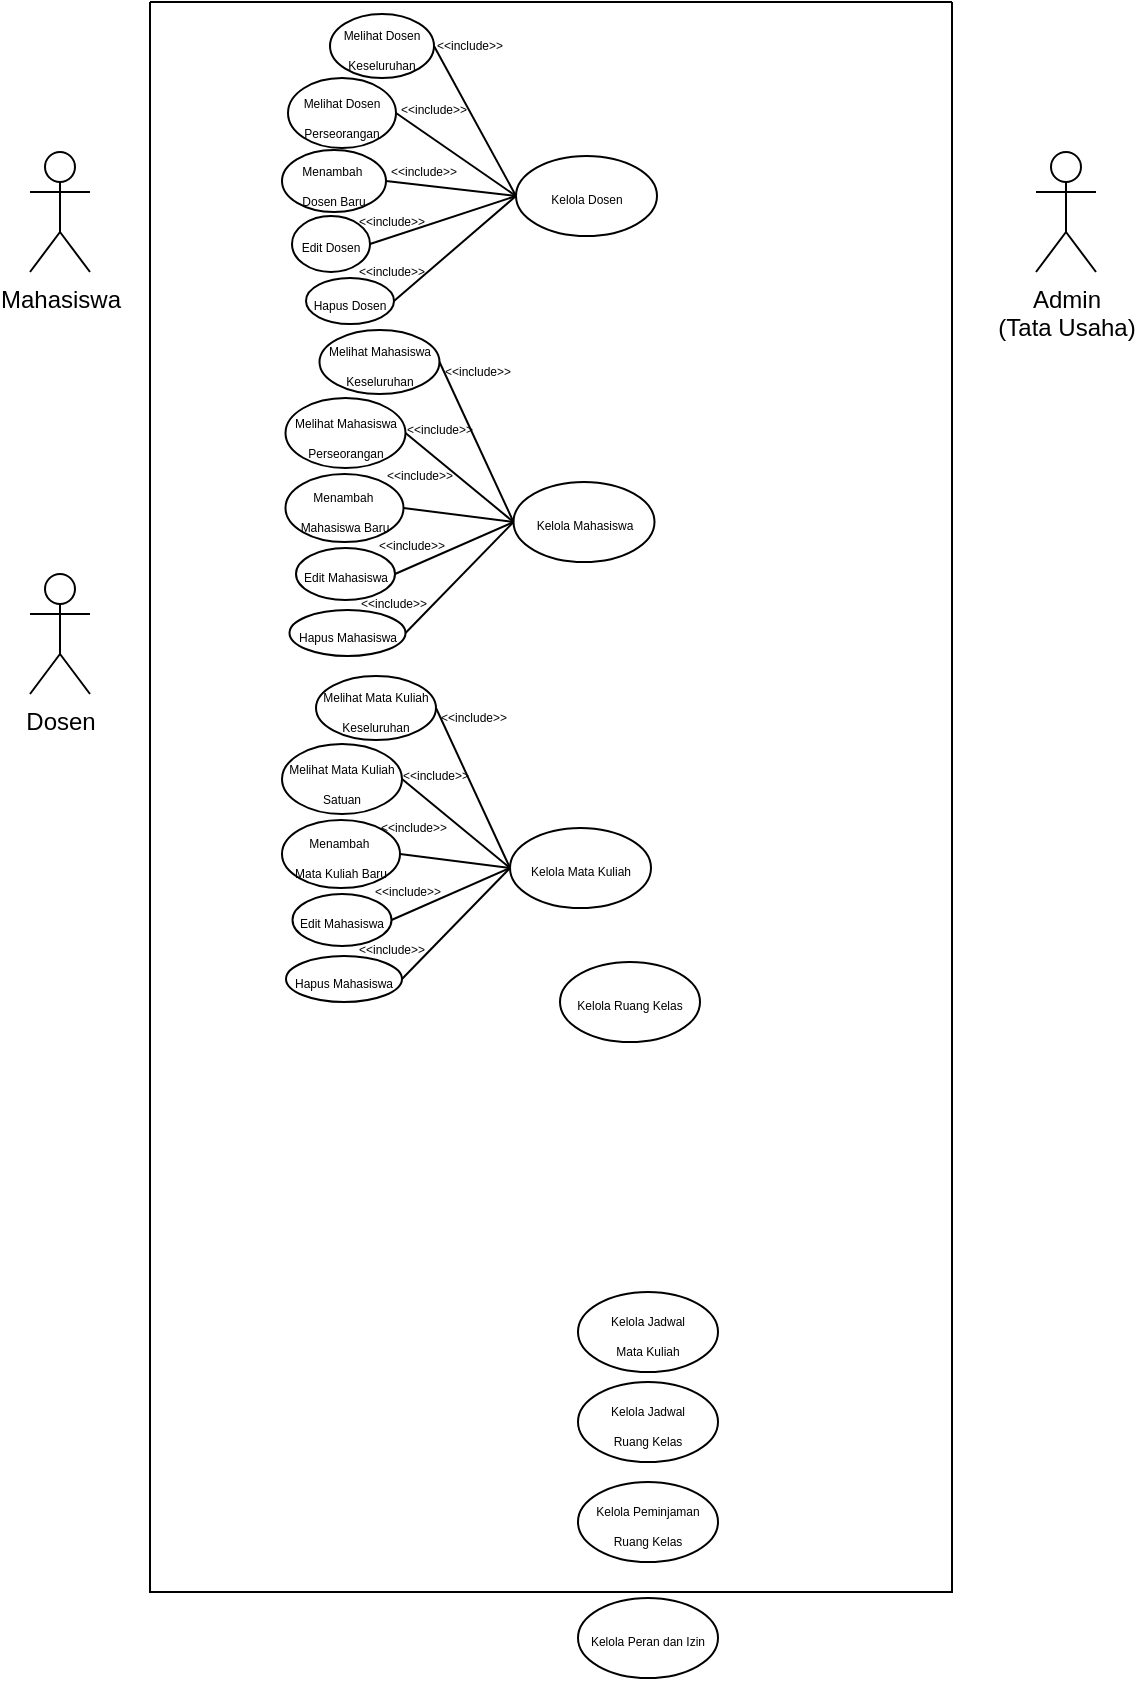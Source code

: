 <mxfile version="27.0.9">
  <diagram name="Page-1" id="gbsmE6_mIlmgnAvDdhPM">
    <mxGraphModel dx="1411" dy="979" grid="0" gridSize="10" guides="1" tooltips="1" connect="1" arrows="1" fold="1" page="0" pageScale="1" pageWidth="850" pageHeight="1100" math="0" shadow="0">
      <root>
        <mxCell id="0" />
        <mxCell id="1" parent="0" />
        <mxCell id="b1xzSJ63PG0eWYPtz2-o-1" value="Mahasiswa" style="shape=umlActor;verticalLabelPosition=bottom;verticalAlign=top;html=1;outlineConnect=0;" vertex="1" parent="1">
          <mxGeometry x="-39" y="-34" width="30" height="60" as="geometry" />
        </mxCell>
        <mxCell id="b1xzSJ63PG0eWYPtz2-o-2" value="Admin&lt;div&gt;(Tata Usaha)&lt;/div&gt;" style="shape=umlActor;verticalLabelPosition=bottom;verticalAlign=top;html=1;outlineConnect=0;" vertex="1" parent="1">
          <mxGeometry x="464" y="-34" width="30" height="60" as="geometry" />
        </mxCell>
        <mxCell id="b1xzSJ63PG0eWYPtz2-o-3" value="Dosen" style="shape=umlActor;verticalLabelPosition=bottom;verticalAlign=top;html=1;outlineConnect=0;" vertex="1" parent="1">
          <mxGeometry x="-39" y="177" width="30" height="60" as="geometry" />
        </mxCell>
        <mxCell id="b1xzSJ63PG0eWYPtz2-o-4" value="" style="swimlane;startSize=0;" vertex="1" parent="1">
          <mxGeometry x="21" y="-109" width="401" height="795" as="geometry" />
        </mxCell>
        <mxCell id="b1xzSJ63PG0eWYPtz2-o-5" value="&lt;font style=&quot;font-size: 6px;&quot;&gt;Kelola Dosen&lt;/font&gt;" style="ellipse;whiteSpace=wrap;html=1;verticalAlign=middle;align=center;" vertex="1" parent="b1xzSJ63PG0eWYPtz2-o-4">
          <mxGeometry x="183" y="77" width="70.5" height="40" as="geometry" />
        </mxCell>
        <mxCell id="b1xzSJ63PG0eWYPtz2-o-6" value="&lt;font style=&quot;font-size: 6px;&quot;&gt;Kelola Mahasiswa&lt;/font&gt;" style="ellipse;whiteSpace=wrap;html=1;verticalAlign=middle;align=center;" vertex="1" parent="b1xzSJ63PG0eWYPtz2-o-4">
          <mxGeometry x="181.75" y="240" width="70.5" height="40" as="geometry" />
        </mxCell>
        <mxCell id="b1xzSJ63PG0eWYPtz2-o-8" value="&lt;font style=&quot;font-size: 6px;&quot;&gt;Kelola Ruang Kelas&lt;/font&gt;" style="ellipse;whiteSpace=wrap;html=1;verticalAlign=middle;align=center;" vertex="1" parent="b1xzSJ63PG0eWYPtz2-o-4">
          <mxGeometry x="205" y="480" width="70" height="40" as="geometry" />
        </mxCell>
        <mxCell id="b1xzSJ63PG0eWYPtz2-o-9" value="&lt;font style=&quot;font-size: 6px;&quot;&gt;Kelola Jadwal&lt;/font&gt;&lt;div&gt;&lt;font style=&quot;font-size: 6px;&quot;&gt;Mata Kuliah&lt;/font&gt;&lt;/div&gt;" style="ellipse;whiteSpace=wrap;html=1;verticalAlign=middle;align=center;" vertex="1" parent="b1xzSJ63PG0eWYPtz2-o-4">
          <mxGeometry x="214" y="645" width="70" height="40" as="geometry" />
        </mxCell>
        <mxCell id="b1xzSJ63PG0eWYPtz2-o-10" value="&lt;font style=&quot;font-size: 6px;&quot;&gt;Kelola Jadwal&lt;/font&gt;&lt;div&gt;&lt;font style=&quot;font-size: 6px;&quot;&gt;Ruang Kelas&lt;/font&gt;&lt;/div&gt;" style="ellipse;whiteSpace=wrap;html=1;verticalAlign=middle;align=center;" vertex="1" parent="b1xzSJ63PG0eWYPtz2-o-4">
          <mxGeometry x="214" y="690" width="70" height="40" as="geometry" />
        </mxCell>
        <mxCell id="b1xzSJ63PG0eWYPtz2-o-11" value="&lt;font style=&quot;font-size: 6px;&quot;&gt;Kelola Peminjaman&lt;/font&gt;&lt;div&gt;&lt;font style=&quot;font-size: 6px;&quot;&gt;Ruang Kelas&lt;/font&gt;&lt;/div&gt;" style="ellipse;whiteSpace=wrap;html=1;verticalAlign=middle;align=center;" vertex="1" parent="b1xzSJ63PG0eWYPtz2-o-4">
          <mxGeometry x="214" y="740" width="70" height="40" as="geometry" />
        </mxCell>
        <mxCell id="b1xzSJ63PG0eWYPtz2-o-12" value="&lt;span style=&quot;font-size: 6px;&quot;&gt;Kelola Peran dan Izin&lt;/span&gt;" style="ellipse;whiteSpace=wrap;html=1;verticalAlign=middle;align=center;" vertex="1" parent="b1xzSJ63PG0eWYPtz2-o-4">
          <mxGeometry x="214" y="798" width="70" height="40" as="geometry" />
        </mxCell>
        <mxCell id="b1xzSJ63PG0eWYPtz2-o-13" value="&lt;span style=&quot;font-size: 6px;&quot;&gt;Melihat Dosen Keseluruhan&lt;/span&gt;" style="ellipse;whiteSpace=wrap;html=1;verticalAlign=middle;align=center;" vertex="1" parent="b1xzSJ63PG0eWYPtz2-o-4">
          <mxGeometry x="90" y="6" width="52" height="32" as="geometry" />
        </mxCell>
        <mxCell id="b1xzSJ63PG0eWYPtz2-o-14" value="&lt;span style=&quot;font-size: 6px;&quot;&gt;Melihat Dosen Perseorangan&lt;/span&gt;" style="ellipse;whiteSpace=wrap;html=1;verticalAlign=middle;align=center;" vertex="1" parent="b1xzSJ63PG0eWYPtz2-o-4">
          <mxGeometry x="69" y="38" width="54" height="35" as="geometry" />
        </mxCell>
        <mxCell id="b1xzSJ63PG0eWYPtz2-o-15" value="&lt;span style=&quot;font-size: 6px;&quot;&gt;Menambah&amp;nbsp;&lt;/span&gt;&lt;div&gt;&lt;span style=&quot;font-size: 6px;&quot;&gt;Dosen Baru&lt;/span&gt;&lt;/div&gt;" style="ellipse;whiteSpace=wrap;html=1;verticalAlign=middle;align=center;" vertex="1" parent="b1xzSJ63PG0eWYPtz2-o-4">
          <mxGeometry x="66" y="74" width="52" height="31" as="geometry" />
        </mxCell>
        <mxCell id="b1xzSJ63PG0eWYPtz2-o-16" value="&lt;span style=&quot;font-size: 6px;&quot;&gt;Edit Dosen&lt;/span&gt;" style="ellipse;whiteSpace=wrap;html=1;verticalAlign=middle;align=center;" vertex="1" parent="b1xzSJ63PG0eWYPtz2-o-4">
          <mxGeometry x="71" y="107" width="39" height="28" as="geometry" />
        </mxCell>
        <mxCell id="b1xzSJ63PG0eWYPtz2-o-17" value="&lt;span style=&quot;font-size: 6px;&quot;&gt;Hapus Dosen&lt;/span&gt;" style="ellipse;whiteSpace=wrap;html=1;verticalAlign=middle;align=center;" vertex="1" parent="b1xzSJ63PG0eWYPtz2-o-4">
          <mxGeometry x="78" y="138" width="44" height="23" as="geometry" />
        </mxCell>
        <mxCell id="b1xzSJ63PG0eWYPtz2-o-19" value="" style="endArrow=none;html=1;rounded=0;fontSize=12;startSize=8;endSize=8;curved=1;entryX=0;entryY=0.5;entryDx=0;entryDy=0;exitX=1;exitY=0.5;exitDx=0;exitDy=0;" edge="1" parent="b1xzSJ63PG0eWYPtz2-o-4" source="b1xzSJ63PG0eWYPtz2-o-13" target="b1xzSJ63PG0eWYPtz2-o-5">
          <mxGeometry width="50" height="50" relative="1" as="geometry">
            <mxPoint x="168" y="174" as="sourcePoint" />
            <mxPoint x="218" y="124" as="targetPoint" />
          </mxGeometry>
        </mxCell>
        <mxCell id="b1xzSJ63PG0eWYPtz2-o-20" value="" style="endArrow=none;html=1;rounded=0;fontSize=12;startSize=8;endSize=8;curved=1;exitX=1;exitY=0.5;exitDx=0;exitDy=0;" edge="1" parent="b1xzSJ63PG0eWYPtz2-o-4" source="b1xzSJ63PG0eWYPtz2-o-14">
          <mxGeometry width="50" height="50" relative="1" as="geometry">
            <mxPoint x="152" y="32" as="sourcePoint" />
            <mxPoint x="183" y="97" as="targetPoint" />
          </mxGeometry>
        </mxCell>
        <mxCell id="b1xzSJ63PG0eWYPtz2-o-21" style="edgeStyle=none;curved=1;rounded=0;orthogonalLoop=1;jettySize=auto;html=1;entryX=0;entryY=0.5;entryDx=0;entryDy=0;fontSize=12;startSize=8;endSize=8;" edge="1" parent="b1xzSJ63PG0eWYPtz2-o-4" source="b1xzSJ63PG0eWYPtz2-o-5" target="b1xzSJ63PG0eWYPtz2-o-5">
          <mxGeometry relative="1" as="geometry" />
        </mxCell>
        <mxCell id="b1xzSJ63PG0eWYPtz2-o-22" value="" style="endArrow=none;html=1;rounded=0;fontSize=12;startSize=8;endSize=8;curved=1;exitX=1;exitY=0.5;exitDx=0;exitDy=0;entryX=0;entryY=0.5;entryDx=0;entryDy=0;" edge="1" parent="b1xzSJ63PG0eWYPtz2-o-4" source="b1xzSJ63PG0eWYPtz2-o-15" target="b1xzSJ63PG0eWYPtz2-o-5">
          <mxGeometry width="50" height="50" relative="1" as="geometry">
            <mxPoint x="154" y="70" as="sourcePoint" />
            <mxPoint x="193" y="107" as="targetPoint" />
          </mxGeometry>
        </mxCell>
        <mxCell id="b1xzSJ63PG0eWYPtz2-o-23" value="" style="endArrow=none;html=1;rounded=0;fontSize=12;startSize=8;endSize=8;curved=1;exitX=1;exitY=0.5;exitDx=0;exitDy=0;entryX=0;entryY=0.5;entryDx=0;entryDy=0;" edge="1" parent="b1xzSJ63PG0eWYPtz2-o-4" source="b1xzSJ63PG0eWYPtz2-o-16" target="b1xzSJ63PG0eWYPtz2-o-5">
          <mxGeometry width="50" height="50" relative="1" as="geometry">
            <mxPoint x="154" y="107" as="sourcePoint" />
            <mxPoint x="193" y="107" as="targetPoint" />
          </mxGeometry>
        </mxCell>
        <mxCell id="b1xzSJ63PG0eWYPtz2-o-24" value="" style="endArrow=none;html=1;rounded=0;fontSize=12;startSize=8;endSize=8;curved=1;exitX=1;exitY=0.5;exitDx=0;exitDy=0;entryX=0;entryY=0.5;entryDx=0;entryDy=0;" edge="1" parent="b1xzSJ63PG0eWYPtz2-o-4" source="b1xzSJ63PG0eWYPtz2-o-17" target="b1xzSJ63PG0eWYPtz2-o-5">
          <mxGeometry width="50" height="50" relative="1" as="geometry">
            <mxPoint x="148" y="140" as="sourcePoint" />
            <mxPoint x="193" y="107" as="targetPoint" />
          </mxGeometry>
        </mxCell>
        <mxCell id="b1xzSJ63PG0eWYPtz2-o-25" value="&lt;span style=&quot;font-size: 6px;&quot;&gt;Melihat Mahasiswa Keseluruhan&lt;/span&gt;" style="ellipse;whiteSpace=wrap;html=1;verticalAlign=middle;align=center;" vertex="1" parent="b1xzSJ63PG0eWYPtz2-o-4">
          <mxGeometry x="84.75" y="164" width="60" height="32" as="geometry" />
        </mxCell>
        <mxCell id="b1xzSJ63PG0eWYPtz2-o-26" value="&lt;span style=&quot;font-size: 6px;&quot;&gt;Melihat Mahasiswa Perseorangan&lt;/span&gt;" style="ellipse;whiteSpace=wrap;html=1;verticalAlign=middle;align=center;" vertex="1" parent="b1xzSJ63PG0eWYPtz2-o-4">
          <mxGeometry x="67.75" y="198" width="60" height="35" as="geometry" />
        </mxCell>
        <mxCell id="b1xzSJ63PG0eWYPtz2-o-27" value="&lt;span style=&quot;font-size: 6px;&quot;&gt;Menambah&amp;nbsp;&lt;/span&gt;&lt;div&gt;&lt;span style=&quot;font-size: 6px;&quot;&gt;Mahasiswa Baru&lt;/span&gt;&lt;/div&gt;" style="ellipse;whiteSpace=wrap;html=1;verticalAlign=middle;align=center;" vertex="1" parent="b1xzSJ63PG0eWYPtz2-o-4">
          <mxGeometry x="67.75" y="236" width="59" height="34" as="geometry" />
        </mxCell>
        <mxCell id="b1xzSJ63PG0eWYPtz2-o-28" value="&lt;span style=&quot;font-size: 6px;&quot;&gt;Edit Mahasiswa&lt;/span&gt;" style="ellipse;whiteSpace=wrap;html=1;verticalAlign=middle;align=center;" vertex="1" parent="b1xzSJ63PG0eWYPtz2-o-4">
          <mxGeometry x="73" y="273" width="49.5" height="26" as="geometry" />
        </mxCell>
        <mxCell id="b1xzSJ63PG0eWYPtz2-o-29" value="&lt;span style=&quot;font-size: 6px;&quot;&gt;Hapus Mahasiswa&lt;/span&gt;" style="ellipse;whiteSpace=wrap;html=1;verticalAlign=middle;align=center;" vertex="1" parent="b1xzSJ63PG0eWYPtz2-o-4">
          <mxGeometry x="69.75" y="304" width="58" height="23" as="geometry" />
        </mxCell>
        <mxCell id="b1xzSJ63PG0eWYPtz2-o-30" value="" style="endArrow=none;html=1;rounded=0;fontSize=12;startSize=8;endSize=8;curved=1;entryX=1;entryY=0.5;entryDx=0;entryDy=0;exitX=0;exitY=0.5;exitDx=0;exitDy=0;" edge="1" parent="b1xzSJ63PG0eWYPtz2-o-4" source="b1xzSJ63PG0eWYPtz2-o-6" target="b1xzSJ63PG0eWYPtz2-o-25">
          <mxGeometry width="50" height="50" relative="1" as="geometry">
            <mxPoint x="174.75" y="246" as="sourcePoint" />
            <mxPoint x="224.75" y="196" as="targetPoint" />
          </mxGeometry>
        </mxCell>
        <mxCell id="b1xzSJ63PG0eWYPtz2-o-31" value="" style="endArrow=none;html=1;rounded=0;fontSize=12;startSize=8;endSize=8;curved=1;entryX=1;entryY=0.5;entryDx=0;entryDy=0;exitX=0;exitY=0.5;exitDx=0;exitDy=0;" edge="1" parent="b1xzSJ63PG0eWYPtz2-o-4" source="b1xzSJ63PG0eWYPtz2-o-6" target="b1xzSJ63PG0eWYPtz2-o-26">
          <mxGeometry width="50" height="50" relative="1" as="geometry">
            <mxPoint x="191.75" y="270" as="sourcePoint" />
            <mxPoint x="154.75" y="190" as="targetPoint" />
          </mxGeometry>
        </mxCell>
        <mxCell id="b1xzSJ63PG0eWYPtz2-o-32" value="" style="endArrow=none;html=1;rounded=0;fontSize=12;startSize=8;endSize=8;curved=1;entryX=1;entryY=0.5;entryDx=0;entryDy=0;exitX=0;exitY=0.5;exitDx=0;exitDy=0;" edge="1" parent="b1xzSJ63PG0eWYPtz2-o-4" source="b1xzSJ63PG0eWYPtz2-o-6" target="b1xzSJ63PG0eWYPtz2-o-27">
          <mxGeometry width="50" height="50" relative="1" as="geometry">
            <mxPoint x="191.75" y="270" as="sourcePoint" />
            <mxPoint x="154.75" y="227" as="targetPoint" />
          </mxGeometry>
        </mxCell>
        <mxCell id="b1xzSJ63PG0eWYPtz2-o-33" value="" style="endArrow=none;html=1;rounded=0;fontSize=12;startSize=8;endSize=8;curved=1;entryX=1;entryY=0.5;entryDx=0;entryDy=0;exitX=0;exitY=0.5;exitDx=0;exitDy=0;" edge="1" parent="b1xzSJ63PG0eWYPtz2-o-4" source="b1xzSJ63PG0eWYPtz2-o-6" target="b1xzSJ63PG0eWYPtz2-o-28">
          <mxGeometry width="50" height="50" relative="1" as="geometry">
            <mxPoint x="191.75" y="270" as="sourcePoint" />
            <mxPoint x="153.75" y="267" as="targetPoint" />
          </mxGeometry>
        </mxCell>
        <mxCell id="b1xzSJ63PG0eWYPtz2-o-34" value="" style="endArrow=none;html=1;rounded=0;fontSize=12;startSize=8;endSize=8;curved=1;entryX=1;entryY=0.5;entryDx=0;entryDy=0;exitX=0;exitY=0.5;exitDx=0;exitDy=0;" edge="1" parent="b1xzSJ63PG0eWYPtz2-o-4" source="b1xzSJ63PG0eWYPtz2-o-6" target="b1xzSJ63PG0eWYPtz2-o-29">
          <mxGeometry width="50" height="50" relative="1" as="geometry">
            <mxPoint x="191.75" y="270" as="sourcePoint" />
            <mxPoint x="148.75" y="303" as="targetPoint" />
          </mxGeometry>
        </mxCell>
        <mxCell id="b1xzSJ63PG0eWYPtz2-o-35" value="&lt;font style=&quot;font-size: 6px;&quot;&gt;&amp;lt;&amp;lt;include&amp;gt;&amp;gt;&lt;/font&gt;" style="text;html=1;align=center;verticalAlign=middle;whiteSpace=wrap;rounded=0;" vertex="1" parent="b1xzSJ63PG0eWYPtz2-o-4">
          <mxGeometry x="149.75" y="182" width="28" height="1" as="geometry" />
        </mxCell>
        <mxCell id="b1xzSJ63PG0eWYPtz2-o-36" value="&lt;font style=&quot;font-size: 6px;&quot;&gt;&amp;lt;&amp;lt;include&amp;gt;&amp;gt;&lt;/font&gt;" style="text;html=1;align=center;verticalAlign=middle;whiteSpace=wrap;rounded=0;" vertex="1" parent="b1xzSJ63PG0eWYPtz2-o-4">
          <mxGeometry x="130.75" y="211" width="28" height="1" as="geometry" />
        </mxCell>
        <mxCell id="b1xzSJ63PG0eWYPtz2-o-37" value="&lt;font style=&quot;font-size: 6px;&quot;&gt;&amp;lt;&amp;lt;include&amp;gt;&amp;gt;&lt;/font&gt;" style="text;html=1;align=center;verticalAlign=middle;whiteSpace=wrap;rounded=0;" vertex="1" parent="b1xzSJ63PG0eWYPtz2-o-4">
          <mxGeometry x="121.25" y="233" width="28" height="3" as="geometry" />
        </mxCell>
        <mxCell id="b1xzSJ63PG0eWYPtz2-o-39" value="&lt;font style=&quot;font-size: 6px;&quot;&gt;&amp;lt;&amp;lt;include&amp;gt;&amp;gt;&lt;/font&gt;" style="text;html=1;align=center;verticalAlign=middle;whiteSpace=wrap;rounded=0;" vertex="1" parent="b1xzSJ63PG0eWYPtz2-o-4">
          <mxGeometry x="116.75" y="267" width="28" height="6" as="geometry" />
        </mxCell>
        <mxCell id="b1xzSJ63PG0eWYPtz2-o-74" value="&lt;font style=&quot;font-size: 6px;&quot;&gt;&amp;lt;&amp;lt;include&amp;gt;&amp;gt;&lt;/font&gt;" style="text;html=1;align=center;verticalAlign=middle;whiteSpace=wrap;rounded=0;" vertex="1" parent="b1xzSJ63PG0eWYPtz2-o-4">
          <mxGeometry x="108.25" y="296" width="28" height="6" as="geometry" />
        </mxCell>
        <mxCell id="b1xzSJ63PG0eWYPtz2-o-75" value="&lt;font style=&quot;font-size: 6px;&quot;&gt;&amp;lt;&amp;lt;include&amp;gt;&amp;gt;&lt;/font&gt;" style="text;html=1;align=center;verticalAlign=middle;whiteSpace=wrap;rounded=0;" vertex="1" parent="b1xzSJ63PG0eWYPtz2-o-4">
          <mxGeometry x="146" y="19" width="28" height="1" as="geometry" />
        </mxCell>
        <mxCell id="b1xzSJ63PG0eWYPtz2-o-76" value="&lt;font style=&quot;font-size: 6px;&quot;&gt;&amp;lt;&amp;lt;include&amp;gt;&amp;gt;&lt;/font&gt;" style="text;html=1;align=center;verticalAlign=middle;whiteSpace=wrap;rounded=0;" vertex="1" parent="b1xzSJ63PG0eWYPtz2-o-4">
          <mxGeometry x="128" y="51" width="28" height="1" as="geometry" />
        </mxCell>
        <mxCell id="b1xzSJ63PG0eWYPtz2-o-78" value="&lt;font style=&quot;font-size: 6px;&quot;&gt;&amp;lt;&amp;lt;include&amp;gt;&amp;gt;&lt;/font&gt;" style="text;html=1;align=center;verticalAlign=middle;whiteSpace=wrap;rounded=0;" vertex="1" parent="b1xzSJ63PG0eWYPtz2-o-4">
          <mxGeometry x="122.5" y="82" width="28" height="1" as="geometry" />
        </mxCell>
        <mxCell id="b1xzSJ63PG0eWYPtz2-o-81" value="&lt;font style=&quot;font-size: 6px;&quot;&gt;&amp;lt;&amp;lt;include&amp;gt;&amp;gt;&lt;/font&gt;" style="text;html=1;align=center;verticalAlign=middle;whiteSpace=wrap;rounded=0;" vertex="1" parent="b1xzSJ63PG0eWYPtz2-o-4">
          <mxGeometry x="107" y="107" width="28" height="1" as="geometry" />
        </mxCell>
        <mxCell id="b1xzSJ63PG0eWYPtz2-o-83" value="&lt;font style=&quot;font-size: 6px;&quot;&gt;&amp;lt;&amp;lt;include&amp;gt;&amp;gt;&lt;/font&gt;" style="text;html=1;align=center;verticalAlign=middle;whiteSpace=wrap;rounded=0;" vertex="1" parent="b1xzSJ63PG0eWYPtz2-o-4">
          <mxGeometry x="107" y="132" width="28" height="1" as="geometry" />
        </mxCell>
        <mxCell id="b1xzSJ63PG0eWYPtz2-o-85" value="&lt;font style=&quot;font-size: 6px;&quot;&gt;Kelola Mata Kuliah&lt;/font&gt;" style="ellipse;whiteSpace=wrap;html=1;verticalAlign=middle;align=center;" vertex="1" parent="b1xzSJ63PG0eWYPtz2-o-4">
          <mxGeometry x="180" y="413" width="70.5" height="40" as="geometry" />
        </mxCell>
        <mxCell id="b1xzSJ63PG0eWYPtz2-o-86" value="&lt;span style=&quot;font-size: 6px;&quot;&gt;Melihat Mata Kuliah Keseluruhan&lt;/span&gt;" style="ellipse;whiteSpace=wrap;html=1;verticalAlign=middle;align=center;" vertex="1" parent="b1xzSJ63PG0eWYPtz2-o-4">
          <mxGeometry x="83" y="337" width="60" height="32" as="geometry" />
        </mxCell>
        <mxCell id="b1xzSJ63PG0eWYPtz2-o-87" value="&lt;span style=&quot;font-size: 6px;&quot;&gt;Melihat Mata Kuliah Satuan&lt;/span&gt;" style="ellipse;whiteSpace=wrap;html=1;verticalAlign=middle;align=center;" vertex="1" parent="b1xzSJ63PG0eWYPtz2-o-4">
          <mxGeometry x="66" y="371" width="60" height="35" as="geometry" />
        </mxCell>
        <mxCell id="b1xzSJ63PG0eWYPtz2-o-88" value="&lt;span style=&quot;font-size: 6px;&quot;&gt;Menambah&amp;nbsp;&lt;/span&gt;&lt;div&gt;&lt;span style=&quot;font-size: 6px;&quot;&gt;Mata Kuliah Baru&lt;/span&gt;&lt;/div&gt;" style="ellipse;whiteSpace=wrap;html=1;verticalAlign=middle;align=center;" vertex="1" parent="b1xzSJ63PG0eWYPtz2-o-4">
          <mxGeometry x="66" y="409" width="59" height="34" as="geometry" />
        </mxCell>
        <mxCell id="b1xzSJ63PG0eWYPtz2-o-89" value="&lt;span style=&quot;font-size: 6px;&quot;&gt;Edit Mahasiswa&lt;/span&gt;" style="ellipse;whiteSpace=wrap;html=1;verticalAlign=middle;align=center;" vertex="1" parent="b1xzSJ63PG0eWYPtz2-o-4">
          <mxGeometry x="71.25" y="446" width="49.5" height="26" as="geometry" />
        </mxCell>
        <mxCell id="b1xzSJ63PG0eWYPtz2-o-90" value="&lt;span style=&quot;font-size: 6px;&quot;&gt;Hapus Mahasiswa&lt;/span&gt;" style="ellipse;whiteSpace=wrap;html=1;verticalAlign=middle;align=center;" vertex="1" parent="b1xzSJ63PG0eWYPtz2-o-4">
          <mxGeometry x="68" y="477" width="58" height="23" as="geometry" />
        </mxCell>
        <mxCell id="b1xzSJ63PG0eWYPtz2-o-91" value="" style="endArrow=none;html=1;rounded=0;fontSize=12;startSize=8;endSize=8;curved=1;entryX=1;entryY=0.5;entryDx=0;entryDy=0;exitX=0;exitY=0.5;exitDx=0;exitDy=0;" edge="1" source="b1xzSJ63PG0eWYPtz2-o-85" target="b1xzSJ63PG0eWYPtz2-o-86" parent="b1xzSJ63PG0eWYPtz2-o-4">
          <mxGeometry width="50" height="50" relative="1" as="geometry">
            <mxPoint x="173" y="419" as="sourcePoint" />
            <mxPoint x="223" y="369" as="targetPoint" />
          </mxGeometry>
        </mxCell>
        <mxCell id="b1xzSJ63PG0eWYPtz2-o-92" value="" style="endArrow=none;html=1;rounded=0;fontSize=12;startSize=8;endSize=8;curved=1;entryX=1;entryY=0.5;entryDx=0;entryDy=0;exitX=0;exitY=0.5;exitDx=0;exitDy=0;" edge="1" source="b1xzSJ63PG0eWYPtz2-o-85" target="b1xzSJ63PG0eWYPtz2-o-87" parent="b1xzSJ63PG0eWYPtz2-o-4">
          <mxGeometry width="50" height="50" relative="1" as="geometry">
            <mxPoint x="190" y="443" as="sourcePoint" />
            <mxPoint x="153" y="363" as="targetPoint" />
          </mxGeometry>
        </mxCell>
        <mxCell id="b1xzSJ63PG0eWYPtz2-o-93" value="" style="endArrow=none;html=1;rounded=0;fontSize=12;startSize=8;endSize=8;curved=1;entryX=1;entryY=0.5;entryDx=0;entryDy=0;exitX=0;exitY=0.5;exitDx=0;exitDy=0;" edge="1" source="b1xzSJ63PG0eWYPtz2-o-85" target="b1xzSJ63PG0eWYPtz2-o-88" parent="b1xzSJ63PG0eWYPtz2-o-4">
          <mxGeometry width="50" height="50" relative="1" as="geometry">
            <mxPoint x="190" y="443" as="sourcePoint" />
            <mxPoint x="153" y="400" as="targetPoint" />
          </mxGeometry>
        </mxCell>
        <mxCell id="b1xzSJ63PG0eWYPtz2-o-94" value="" style="endArrow=none;html=1;rounded=0;fontSize=12;startSize=8;endSize=8;curved=1;entryX=1;entryY=0.5;entryDx=0;entryDy=0;exitX=0;exitY=0.5;exitDx=0;exitDy=0;" edge="1" source="b1xzSJ63PG0eWYPtz2-o-85" target="b1xzSJ63PG0eWYPtz2-o-89" parent="b1xzSJ63PG0eWYPtz2-o-4">
          <mxGeometry width="50" height="50" relative="1" as="geometry">
            <mxPoint x="190" y="443" as="sourcePoint" />
            <mxPoint x="152" y="440" as="targetPoint" />
          </mxGeometry>
        </mxCell>
        <mxCell id="b1xzSJ63PG0eWYPtz2-o-95" value="" style="endArrow=none;html=1;rounded=0;fontSize=12;startSize=8;endSize=8;curved=1;entryX=1;entryY=0.5;entryDx=0;entryDy=0;exitX=0;exitY=0.5;exitDx=0;exitDy=0;" edge="1" source="b1xzSJ63PG0eWYPtz2-o-85" target="b1xzSJ63PG0eWYPtz2-o-90" parent="b1xzSJ63PG0eWYPtz2-o-4">
          <mxGeometry width="50" height="50" relative="1" as="geometry">
            <mxPoint x="190" y="443" as="sourcePoint" />
            <mxPoint x="147" y="476" as="targetPoint" />
          </mxGeometry>
        </mxCell>
        <mxCell id="b1xzSJ63PG0eWYPtz2-o-96" value="&lt;font style=&quot;font-size: 6px;&quot;&gt;&amp;lt;&amp;lt;include&amp;gt;&amp;gt;&lt;/font&gt;" style="text;html=1;align=center;verticalAlign=middle;whiteSpace=wrap;rounded=0;" vertex="1" parent="b1xzSJ63PG0eWYPtz2-o-4">
          <mxGeometry x="148" y="355" width="28" height="1" as="geometry" />
        </mxCell>
        <mxCell id="b1xzSJ63PG0eWYPtz2-o-97" value="&lt;font style=&quot;font-size: 6px;&quot;&gt;&amp;lt;&amp;lt;include&amp;gt;&amp;gt;&lt;/font&gt;" style="text;html=1;align=center;verticalAlign=middle;whiteSpace=wrap;rounded=0;" vertex="1" parent="b1xzSJ63PG0eWYPtz2-o-4">
          <mxGeometry x="129" y="384" width="28" height="1" as="geometry" />
        </mxCell>
        <mxCell id="b1xzSJ63PG0eWYPtz2-o-98" value="&lt;font style=&quot;font-size: 6px;&quot;&gt;&amp;lt;&amp;lt;include&amp;gt;&amp;gt;&lt;/font&gt;" style="text;html=1;align=center;verticalAlign=middle;whiteSpace=wrap;rounded=0;" vertex="1" parent="b1xzSJ63PG0eWYPtz2-o-4">
          <mxGeometry x="118" y="409" width="28" height="3" as="geometry" />
        </mxCell>
        <mxCell id="b1xzSJ63PG0eWYPtz2-o-99" value="&lt;font style=&quot;font-size: 6px;&quot;&gt;&amp;lt;&amp;lt;include&amp;gt;&amp;gt;&lt;/font&gt;" style="text;html=1;align=center;verticalAlign=middle;whiteSpace=wrap;rounded=0;" vertex="1" parent="b1xzSJ63PG0eWYPtz2-o-4">
          <mxGeometry x="115" y="440" width="28" height="6" as="geometry" />
        </mxCell>
        <mxCell id="b1xzSJ63PG0eWYPtz2-o-100" value="&lt;font style=&quot;font-size: 6px;&quot;&gt;&amp;lt;&amp;lt;include&amp;gt;&amp;gt;&lt;/font&gt;" style="text;html=1;align=center;verticalAlign=middle;whiteSpace=wrap;rounded=0;" vertex="1" parent="b1xzSJ63PG0eWYPtz2-o-4">
          <mxGeometry x="106.5" y="469" width="28" height="6" as="geometry" />
        </mxCell>
      </root>
    </mxGraphModel>
  </diagram>
</mxfile>
